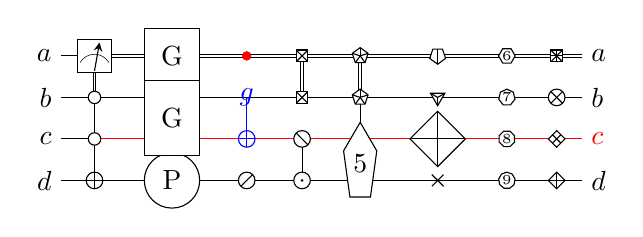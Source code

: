 \begin{tikzpicture}[scale=1.0,x=1pt,y=1pt]
\filldraw[color=white] (0.0, -7.5) rectangle (188.0, 52.5);
% Drawing wires
% Line 1: a W a a
\draw[color=black] (0.0,45.0) -- (12.0,45.0);
\draw[color=black] (12.0,44.5) -- (188.0,44.5);
\draw[color=black] (12.0,45.5) -- (188.0,45.5);
\draw[color=black] (0.0,45.0) node[left] {$a$};
% Line 2: b W b b
\draw[color=black] (0.0,30.0) -- (188.0,30.0);
\draw[color=black] (0.0,30.0) node[left] {$b$};
% Line 3: c W c c
\draw[color=black] (0.0,15.0) -- (12.0,15.0);
\draw[color=red] (12.0,15.0) -- (188.0,15.0);
\draw[color=black] (0.0,15.0) node[left] {$c$};
% Line 4: d W d d
\draw[color=black] (0.0,0.0) -- (188.0,0.0);
\draw[color=black] (0.0,0.0) node[left] {$d$};
% Done with wires; drawing gates
% Line 6: +d a:cwire -b -c:color=red
\draw (11.5,45.0) -- (11.5,30.0);
\draw (12.5,45.0) -- (12.5,30.0);
\draw (12.0,30.0) -- (12.0,0.0);
\begin{scope}
\draw[fill=white] (12.0, 0.0) circle(3.0pt);
\clip (12.0, 0.0) circle(3.0pt);
\draw (9.0, 0.0) -- (15.0, 0.0);
\draw (12.0, -3.0) -- (12.0, 3.0);
\end{scope}
\filldraw (12.0, 45.0) circle(1.5pt);
\draw[fill=white] (12.0, 30.0) circle(2.25pt);
\draw[fill=white] (12.0, 15.0) circle(2.25pt);
\draw[fill=white] (6.0, 39.0) rectangle (18.0, 51.0);
\draw[very thin] (12.0, 45.6) arc (90:150:6.0pt);
\draw[very thin] (12.0, 45.6) arc (90:30:6.0pt);
\draw[->,>=stealth] (12.0, 39.6) -- +(80:10.392pt);
% Line 8: d P P size=20
\begin{scope}
\draw[fill=white] (40.0, 0.0) circle(10.0pt);
\clip (40.0, 0.0) circle(10.0pt);
\draw (40.0, 0.0) node {P};
\end{scope}
% Line 9: a G G si=20
\begin{scope}
\draw[fill=white] (40.0, 45.0) +(-45.0:14.142pt and 14.142pt) -- +(45.0:14.142pt and 14.142pt) -- +(135.0:14.142pt and 14.142pt) -- +(225.0:14.142pt and 14.142pt) -- cycle;
\clip (40.0, 45.0) +(-45.0:14.142pt and 14.142pt) -- +(45.0:14.142pt and 14.142pt) -- +(135.0:14.142pt and 14.142pt) -- +(225.0:14.142pt and 14.142pt) -- cycle;
\draw (40.0, 45.0) node {G};
\end{scope}
% Line 10: b c G G size=20
\draw (40.0,30.0) -- (40.0,15.0);
\begin{scope}
\draw[fill=white] (40.0, 22.5) +(-45.0:14.142pt and 19.092pt) -- +(45.0:14.142pt and 19.092pt) -- +(135.0:14.142pt and 19.092pt) -- +(225.0:14.142pt and 19.092pt) -- cycle;
\clip (40.0, 22.5) +(-45.0:14.142pt and 19.092pt) -- +(45.0:14.142pt and 19.092pt) -- +(135.0:14.142pt and 19.092pt) -- +(225.0:14.142pt and 19.092pt) -- cycle;
\draw (40.0, 22.5) node {G};
\end{scope}
% Line 12: a shape=3:size=10:color=red
\begin{scope}[color=red]
\filldraw (67.0, 45.0) circle(1.5pt);
\end{scope}
% Line 14: b:shape=0:operator=$g$ color=blue +c
\begin{scope}[color=blue]
\draw (67.0,30.0) -- (67.0,15.0);
\begin{scope}
\draw (67.0, 30.0) node {$g$};
\end{scope}
\begin{scope}
\draw[fill=white] (67.0, 15.0) circle(3.0pt);
\clip (67.0, 15.0) circle(3.0pt);
\draw (64.0, 15.0) -- (70.0, 15.0);
\draw (67.0, 12.0) -- (67.0, 18.0);
\end{scope}
\end{scope}
% Line 16: +d:operator=/
\begin{scope}
\draw[fill=white] (67.0, 0.0) circle(3.0pt);
\clip (67.0, 0.0) circle(3.0pt);
\draw (64.879, -2.121) -- (69.121, 2.121);
\end{scope}
% Line 18: +a +b operator=x shape=box
\draw (86.5,45.0) -- (86.5,30.0);
\draw (87.5,45.0) -- (87.5,30.0);
\begin{scope}
\draw[fill=white] (87.0, 45.0) +(-45.0:3.0pt) -- +(45.0:3.0pt) -- +(135.0:3.0pt) -- +(225.0:3.0pt) -- cycle;
\clip (87.0, 45.0) +(-45.0:3.0pt) -- +(45.0:3.0pt) -- +(135.0:3.0pt) -- +(225.0:3.0pt) -- cycle;
\draw (84.879, 42.879) -- (89.121, 47.121);
\draw (84.879, 47.121) -- (89.121, 42.879);
\end{scope}
\begin{scope}
\draw[fill=white] (87.0, 30.0) +(-45.0:3.0pt) -- +(45.0:3.0pt) -- +(135.0:3.0pt) -- +(225.0:3.0pt) -- cycle;
\clip (87.0, 30.0) +(-45.0:3.0pt) -- +(45.0:3.0pt) -- +(135.0:3.0pt) -- +(225.0:3.0pt) -- cycle;
\draw (84.879, 27.879) -- (89.121, 32.121);
\draw (84.879, 32.121) -- (89.121, 27.879);
\end{scope}
% Line 20: +c:operator=\\ +d:operator=.
\draw (87.0,15.0) -- (87.0,0.0);
\begin{scope}
\draw[fill=white] (87.0, 15.0) circle(3.0pt);
\clip (87.0, 15.0) circle(3.0pt);
\draw (84.879, 17.121) -- (89.121, 12.879);
\end{scope}
\begin{scope}
\draw[fill=white] (87.0, 0.0) circle(3.0pt);
\clip (87.0, 0.0) circle(3.0pt);
\filldraw (87.0, 0.0) circle(0.25pt);
\end{scope}
% Line 22: c d G:op=5 +a +b operator=* shape=5
\draw (107.5,45.0) -- (107.5,30.0);
\draw (108.5,45.0) -- (108.5,30.0);
\draw (108.0,30.0) -- (108.0,0.0);
\begin{scope}
\draw[fill=white] (108.0, 6.075) +(-54.0:6.309pt and 14.925pt) -- +(18.0:6.309pt and 14.925pt) -- +(90.0:6.309pt and 14.925pt) -- +(162.0:6.309pt and 14.925pt) -- +(234.0:6.309pt and 14.925pt) -- cycle;
\clip (108.0, 6.075) +(-54.0:6.309pt and 14.925pt) -- +(18.0:6.309pt and 14.925pt) -- +(90.0:6.309pt and 14.925pt) -- +(162.0:6.309pt and 14.925pt) -- +(234.0:6.309pt and 14.925pt) -- cycle;
\draw (108.0, 6.075) node {5};
\end{scope}
\begin{scope}
\draw[fill=white] (108.0, 45.0) +(-54.0:3.0pt) -- +(18.0:3.0pt) -- +(90.0:3.0pt) -- +(162.0:3.0pt) -- +(234.0:3.0pt) -- cycle;
\clip (108.0, 45.0) +(-54.0:3.0pt) -- +(18.0:3.0pt) -- +(90.0:3.0pt) -- +(162.0:3.0pt) -- +(234.0:3.0pt) -- cycle;
\draw (108.0, 45.0) -- +(-54.0:3.0pt);
\draw (108.0, 45.0) -- +(18.0:3.0pt);
\draw (108.0, 45.0) -- +(90.0:3.0pt);
\draw (108.0, 45.0) -- +(162.0:3.0pt);
\draw (108.0, 45.0) -- +(234.0:3.0pt);
\end{scope}
\begin{scope}
\draw[fill=white] (108.0, 30.0) +(-54.0:3.0pt) -- +(18.0:3.0pt) -- +(90.0:3.0pt) -- +(162.0:3.0pt) -- +(234.0:3.0pt) -- cycle;
\clip (108.0, 30.0) +(-54.0:3.0pt) -- +(18.0:3.0pt) -- +(90.0:3.0pt) -- +(162.0:3.0pt) -- +(234.0:3.0pt) -- cycle;
\draw (108.0, 30.0) -- +(-54.0:3.0pt);
\draw (108.0, 30.0) -- +(18.0:3.0pt);
\draw (108.0, 30.0) -- +(90.0:3.0pt);
\draw (108.0, 30.0) -- +(162.0:3.0pt);
\draw (108.0, 30.0) -- +(234.0:3.0pt);
\end{scope}
% Line 24: c:shape=-4:size=20
\begin{scope}
\draw[fill=white] (136.0, 15.0) +(-90.0:10.0pt) -- +(0.0:10.0pt) -- +(90.0:10.0pt) -- +(180.0:10.0pt) -- cycle;
\clip (136.0, 15.0) +(-90.0:10.0pt) -- +(0.0:10.0pt) -- +(90.0:10.0pt) -- +(180.0:10.0pt) -- cycle;
\draw (126.0, 15.0) -- (146.0, 15.0);
\draw (136.0, 5.0) -- (136.0, 25.0);
\end{scope}
% Line 26: a:shape=-5:op=|
\begin{scope}
\draw[fill=white] (136.0, 45.0) +(-90.0:3.0pt) -- +(-18.0:3.0pt) -- +(54.0:3.0pt) -- +(126.0:3.0pt) -- +(198.0:3.0pt) -- cycle;
\clip (136.0, 45.0) +(-90.0:3.0pt) -- +(-18.0:3.0pt) -- +(54.0:3.0pt) -- +(126.0:3.0pt) -- +(198.0:3.0pt) -- cycle;
\draw (136.0, 42.0) -- (136.0, 48.0);
\end{scope}
% Line 28: b:shape=-3:op=*
\begin{scope}
\draw[fill=white] (136.0, 30.0) +(-90.0:3.0pt) -- +(30.0:3.0pt) -- +(150.0:3.0pt) -- cycle;
\clip (136.0, 30.0) +(-90.0:3.0pt) -- +(30.0:3.0pt) -- +(150.0:3.0pt) -- cycle;
\draw (136.0, 30.0) -- +(-90.0:3.0pt);
\draw (136.0, 30.0) -- +(30.0:3.0pt);
\draw (136.0, 30.0) -- +(150.0:3.0pt);
\end{scope}
% Line 30: d:shape=0:op=x
\begin{scope}
\draw (133.879, -2.121) -- (138.121, 2.121);
\draw (133.879, 2.121) -- (138.121, -2.121);
\end{scope}
% Line 33: a:sh=6:op={\tiny 6}
\begin{scope}
\draw[fill=white] (161.0, 45.0) +(-60.0:3.0pt) -- +(0.0:3.0pt) -- +(60.0:3.0pt) -- +(120.0:3.0pt) -- +(180.0:3.0pt) -- +(240.0:3.0pt) -- cycle;
\clip (161.0, 45.0) +(-60.0:3.0pt) -- +(0.0:3.0pt) -- +(60.0:3.0pt) -- +(120.0:3.0pt) -- +(180.0:3.0pt) -- +(240.0:3.0pt) -- cycle;
\draw (161.0, 45.0) node {{\tiny 6}};
\end{scope}
% Line 34: b:sh=7:op={\tiny 7}
\begin{scope}
\draw[fill=white] (161.0, 30.0) +(-64.286:3.0pt) -- +(-12.857:3.0pt) -- +(38.571:3.0pt) -- +(90.0:3.0pt) -- +(141.429:3.0pt) -- +(192.857:3.0pt) -- +(244.286:3.0pt) -- cycle;
\clip (161.0, 30.0) +(-64.286:3.0pt) -- +(-12.857:3.0pt) -- +(38.571:3.0pt) -- +(90.0:3.0pt) -- +(141.429:3.0pt) -- +(192.857:3.0pt) -- +(244.286:3.0pt) -- cycle;
\draw (161.0, 30.0) node {{\tiny 7}};
\end{scope}
% Line 35: c:sh=8:op={\tiny 8}
\begin{scope}
\draw[fill=white] (161.0, 15.0) +(-67.5:3.0pt) -- +(-22.5:3.0pt) -- +(22.5:3.0pt) -- +(67.5:3.0pt) -- +(112.5:3.0pt) -- +(157.5:3.0pt) -- +(202.5:3.0pt) -- +(247.5:3.0pt) -- cycle;
\clip (161.0, 15.0) +(-67.5:3.0pt) -- +(-22.5:3.0pt) -- +(22.5:3.0pt) -- +(67.5:3.0pt) -- +(112.5:3.0pt) -- +(157.5:3.0pt) -- +(202.5:3.0pt) -- +(247.5:3.0pt) -- cycle;
\draw (161.0, 15.0) node {{\tiny 8}};
\end{scope}
% Line 36: d:sh=9:op={\tiny 9}
\begin{scope}
\draw[fill=white] (161.0, 0.0) +(-70.0:3.0pt) -- +(-30.0:3.0pt) -- +(10.0:3.0pt) -- +(50.0:3.0pt) -- +(90.0:3.0pt) -- +(130.0:3.0pt) -- +(170.0:3.0pt) -- +(210.0:3.0pt) -- +(250.0:3.0pt) -- cycle;
\clip (161.0, 0.0) +(-70.0:3.0pt) -- +(-30.0:3.0pt) -- +(10.0:3.0pt) -- +(50.0:3.0pt) -- +(90.0:3.0pt) -- +(130.0:3.0pt) -- +(170.0:3.0pt) -- +(210.0:3.0pt) -- +(250.0:3.0pt) -- cycle;
\draw (161.0, 0.0) node {{\tiny 9}};
\end{scope}
% Line 39: a:sh=box:op=*
\begin{scope}
\draw[fill=white] (179.0, 45.0) +(-45.0:3.0pt) -- +(45.0:3.0pt) -- +(135.0:3.0pt) -- +(225.0:3.0pt) -- cycle;
\clip (179.0, 45.0) +(-45.0:3.0pt) -- +(45.0:3.0pt) -- +(135.0:3.0pt) -- +(225.0:3.0pt) -- cycle;
\draw (176.0, 45.0) -- (182.0, 45.0);
\draw (179.0, 42.0) -- (179.0, 48.0);
\draw (176.879, 42.879) -- (181.121, 47.121);
\draw (176.879, 47.121) -- (181.121, 42.879);
\end{scope}
% Line 40: b:sh=circle:op=x
\begin{scope}
\draw[fill=white] (179.0, 30.0) circle(3.0pt);
\clip (179.0, 30.0) circle(3.0pt);
\draw (176.879, 27.879) -- (181.121, 32.121);
\draw (176.879, 32.121) -- (181.121, 27.879);
\end{scope}
% Line 41: c:sh=-4:op=x
\begin{scope}
\draw[fill=white] (179.0, 15.0) +(-90.0:3.0pt) -- +(0.0:3.0pt) -- +(90.0:3.0pt) -- +(180.0:3.0pt) -- cycle;
\clip (179.0, 15.0) +(-90.0:3.0pt) -- +(0.0:3.0pt) -- +(90.0:3.0pt) -- +(180.0:3.0pt) -- cycle;
\draw (176.879, 12.879) -- (181.121, 17.121);
\draw (176.879, 17.121) -- (181.121, 12.879);
\end{scope}
% Line 42: d:sh=-4
\begin{scope}
\draw[fill=white] (179.0, 0.0) +(-90.0:3.0pt) -- +(0.0:3.0pt) -- +(90.0:3.0pt) -- +(180.0:3.0pt) -- cycle;
\clip (179.0, 0.0) +(-90.0:3.0pt) -- +(0.0:3.0pt) -- +(90.0:3.0pt) -- +(180.0:3.0pt) -- cycle;
\draw (176.0, 0.0) -- (182.0, 0.0);
\draw (179.0, -3.0) -- (179.0, 3.0);
\end{scope}
% Done with gates; drawing ending labels
\draw[color=black] (188.0,45.0) node[right] {$a$};
\draw[color=black] (188.0,30.0) node[right] {$b$};
\draw[color=red] (188.0,15.0) node[right] {$c$};
\draw[color=black] (188.0,0.0) node[right] {$d$};
% Done with ending labels; drawing cut lines and comments
% Done with comments
\end{tikzpicture}
